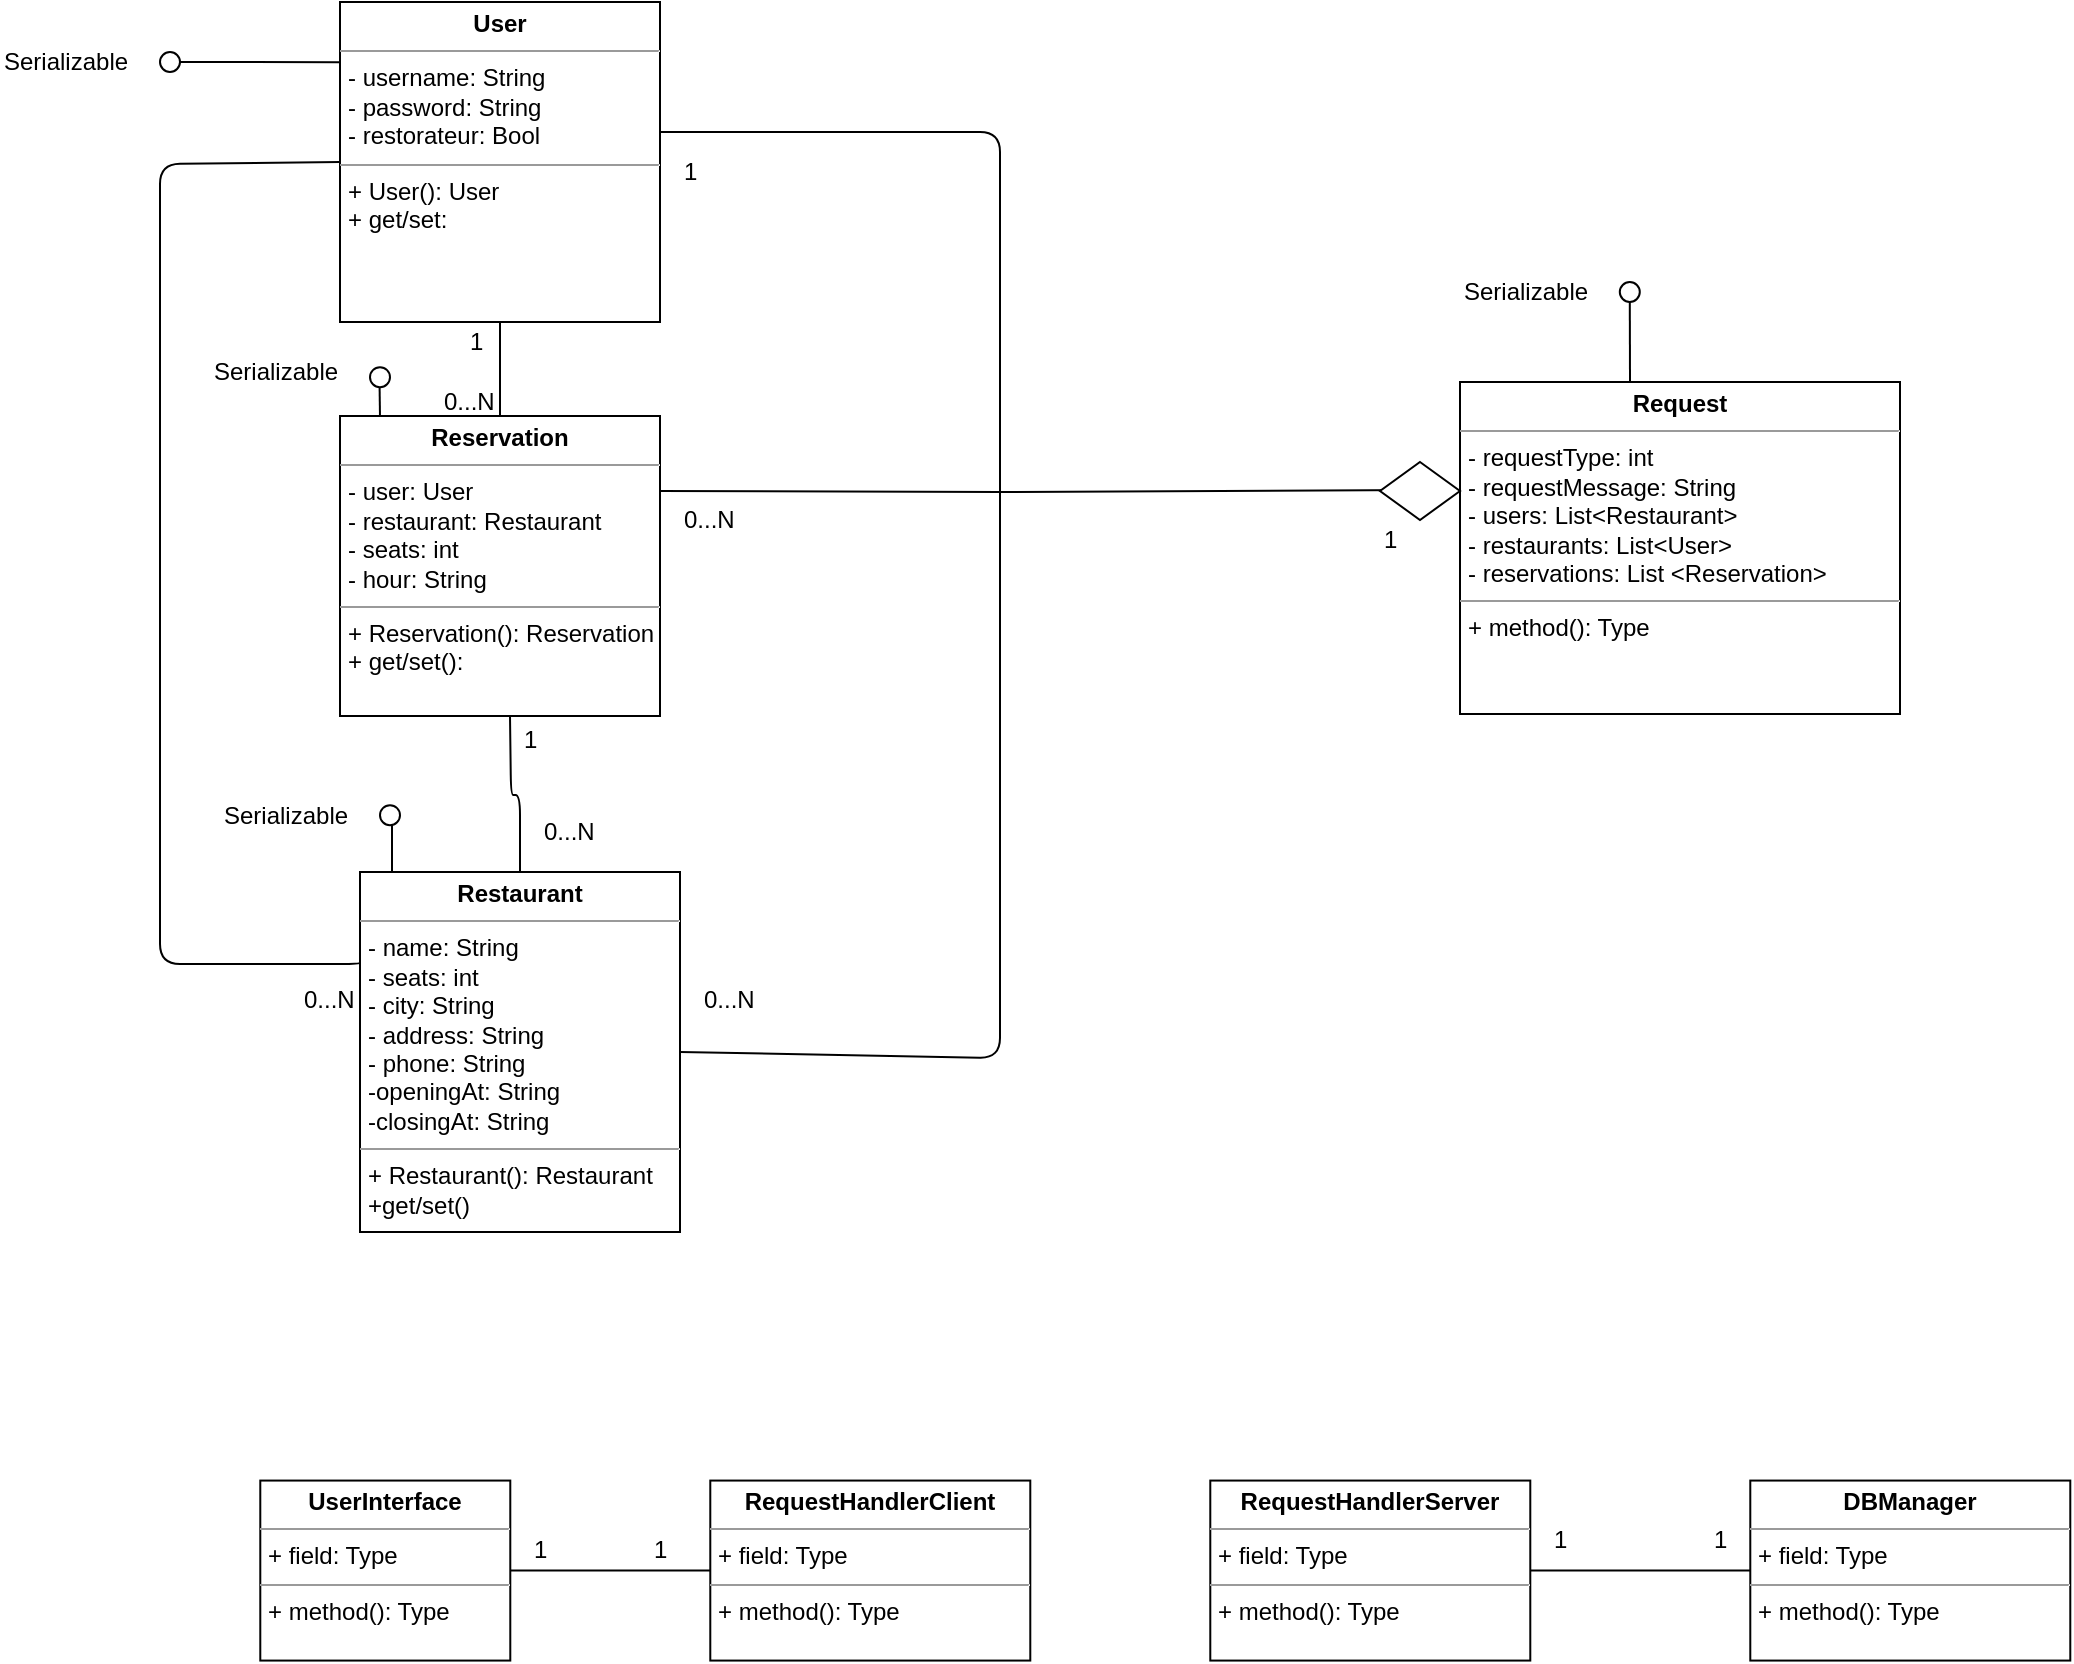 <mxfile version="12.1.0" type="device" pages="1"><diagram id="yLc6R6x-AxKJxe-7IgPR" name="Page-1"><mxGraphModel dx="854" dy="499" grid="1" gridSize="10" guides="1" tooltips="1" connect="1" arrows="1" fold="1" page="1" pageScale="1" pageWidth="827" pageHeight="1169" math="0" shadow="0"><root><mxCell id="0"/><mxCell id="1" parent="0"/><mxCell id="xtg_zEWBpM99QpxzBrqH-1" value="&lt;p style=&quot;margin: 0px ; margin-top: 4px ; text-align: center&quot;&gt;&lt;b&gt;UserInterface&lt;/b&gt;&lt;/p&gt;&lt;hr size=&quot;1&quot;&gt;&lt;p style=&quot;margin: 0px ; margin-left: 4px&quot;&gt;+ field: Type&lt;/p&gt;&lt;hr size=&quot;1&quot;&gt;&lt;p style=&quot;margin: 0px ; margin-left: 4px&quot;&gt;+ method(): Type&lt;/p&gt;" style="verticalAlign=top;align=left;overflow=fill;fontSize=12;fontFamily=Helvetica;html=1;" parent="1" vertex="1"><mxGeometry x="310.143" y="954.286" width="125" height="90" as="geometry"/></mxCell><mxCell id="xtg_zEWBpM99QpxzBrqH-2" value="&lt;p style=&quot;margin: 0px ; margin-top: 4px ; text-align: center&quot;&gt;&lt;b&gt;Reservation&lt;/b&gt;&lt;/p&gt;&lt;hr size=&quot;1&quot;&gt;&lt;p style=&quot;margin: 0px ; margin-left: 4px&quot;&gt;- user: User&lt;br&gt;&lt;/p&gt;&lt;p style=&quot;margin: 0px ; margin-left: 4px&quot;&gt;- restaurant: Restaurant&lt;/p&gt;&lt;p style=&quot;margin: 0px ; margin-left: 4px&quot;&gt;- seats: int&lt;br&gt;&lt;/p&gt;&lt;p style=&quot;margin: 0px ; margin-left: 4px&quot;&gt;- hour: String&lt;br&gt;&lt;/p&gt;&lt;hr size=&quot;1&quot;&gt;&lt;p style=&quot;margin: 0px ; margin-left: 4px&quot;&gt;+ Reservation(): Reservation&lt;/p&gt;&lt;p style=&quot;margin: 0px ; margin-left: 4px&quot;&gt;+ get/set():&lt;br&gt;&lt;/p&gt;" style="verticalAlign=top;align=left;overflow=fill;fontSize=12;fontFamily=Helvetica;html=1;" parent="1" vertex="1"><mxGeometry x="350" y="422" width="160" height="150" as="geometry"/></mxCell><mxCell id="xtg_zEWBpM99QpxzBrqH-3" value="&lt;p style=&quot;margin: 0px ; margin-top: 4px ; text-align: center&quot;&gt;&lt;b&gt;User&lt;/b&gt;&lt;/p&gt;&lt;hr size=&quot;1&quot;&gt;&lt;p style=&quot;margin: 0px ; margin-left: 4px&quot;&gt;- username: String&lt;/p&gt;&lt;p style=&quot;margin: 0px ; margin-left: 4px&quot;&gt;- password: String&lt;/p&gt;&lt;p style=&quot;margin: 0px ; margin-left: 4px&quot;&gt;&lt;span&gt;- restorateur: Bool&lt;/span&gt;&lt;br&gt;&lt;/p&gt;&lt;hr size=&quot;1&quot;&gt;&lt;p style=&quot;margin: 0px ; margin-left: 4px&quot;&gt;+ User(): User&lt;/p&gt;&lt;p style=&quot;margin: 0px ; margin-left: 4px&quot;&gt;+ get/set:&lt;/p&gt;" style="verticalAlign=top;align=left;overflow=fill;fontSize=12;fontFamily=Helvetica;html=1;" parent="1" vertex="1"><mxGeometry x="350" y="215" width="160" height="160" as="geometry"/></mxCell><mxCell id="xtg_zEWBpM99QpxzBrqH-6" value="&lt;p style=&quot;margin: 0px ; margin-top: 4px ; text-align: center&quot;&gt;&lt;b&gt;RequestHandlerClient&lt;/b&gt;&lt;br&gt;&lt;/p&gt;&lt;hr size=&quot;1&quot;&gt;&lt;p style=&quot;margin: 0px ; margin-left: 4px&quot;&gt;+ field: Type&lt;/p&gt;&lt;hr size=&quot;1&quot;&gt;&lt;p style=&quot;margin: 0px ; margin-left: 4px&quot;&gt;+ method(): Type&lt;/p&gt;" style="verticalAlign=top;align=left;overflow=fill;fontSize=12;fontFamily=Helvetica;html=1;" parent="1" vertex="1"><mxGeometry x="535.143" y="954.286" width="160" height="90" as="geometry"/></mxCell><mxCell id="xtg_zEWBpM99QpxzBrqH-7" value="&lt;p style=&quot;margin: 0px ; margin-top: 4px ; text-align: center&quot;&gt;&lt;b&gt;RequestHandlerServer&lt;/b&gt;&lt;br&gt;&lt;/p&gt;&lt;hr size=&quot;1&quot;&gt;&lt;p style=&quot;margin: 0px ; margin-left: 4px&quot;&gt;+ field: Type&lt;/p&gt;&lt;hr size=&quot;1&quot;&gt;&lt;p style=&quot;margin: 0px ; margin-left: 4px&quot;&gt;+ method(): Type&lt;/p&gt;" style="verticalAlign=top;align=left;overflow=fill;fontSize=12;fontFamily=Helvetica;html=1;" parent="1" vertex="1"><mxGeometry x="785.143" y="954.286" width="160" height="90" as="geometry"/></mxCell><mxCell id="xtg_zEWBpM99QpxzBrqH-8" value="&lt;p style=&quot;margin: 0px ; margin-top: 4px ; text-align: center&quot;&gt;&lt;b&gt;DBManager&lt;/b&gt;&lt;br&gt;&lt;/p&gt;&lt;hr size=&quot;1&quot;&gt;&lt;p style=&quot;margin: 0px ; margin-left: 4px&quot;&gt;+ field: Type&lt;/p&gt;&lt;hr size=&quot;1&quot;&gt;&lt;p style=&quot;margin: 0px ; margin-left: 4px&quot;&gt;+ method(): Type&lt;/p&gt;" style="verticalAlign=top;align=left;overflow=fill;fontSize=12;fontFamily=Helvetica;html=1;" parent="1" vertex="1"><mxGeometry x="1055.143" y="954.286" width="160" height="90" as="geometry"/></mxCell><mxCell id="xtg_zEWBpM99QpxzBrqH-20" value="&lt;p style=&quot;margin: 0px ; margin-top: 4px ; text-align: center&quot;&gt;&lt;b&gt;Request&lt;/b&gt;&lt;/p&gt;&lt;hr size=&quot;1&quot;&gt;&lt;p style=&quot;margin: 0px ; margin-left: 4px&quot;&gt;- requestType: int&lt;/p&gt;&lt;p style=&quot;margin: 0px ; margin-left: 4px&quot;&gt;- requestMessage: String&lt;/p&gt;&lt;p style=&quot;margin: 0px ; margin-left: 4px&quot;&gt;- users: List&amp;lt;Restaurant&amp;gt;&lt;/p&gt;&lt;p style=&quot;margin: 0px ; margin-left: 4px&quot;&gt;- restaurants: List&amp;lt;User&amp;gt;&lt;/p&gt;&lt;p style=&quot;margin: 0px ; margin-left: 4px&quot;&gt;- reservations: List &amp;lt;Reservation&amp;gt;&lt;/p&gt;&lt;hr size=&quot;1&quot;&gt;&lt;p style=&quot;margin: 0px ; margin-left: 4px&quot;&gt;+ method(): Type&lt;/p&gt;" style="verticalAlign=top;align=left;overflow=fill;fontSize=12;fontFamily=Helvetica;html=1;" parent="1" vertex="1"><mxGeometry x="910" y="405" width="220" height="166" as="geometry"/></mxCell><mxCell id="xtg_zEWBpM99QpxzBrqH-26" value="&lt;p style=&quot;margin: 0px ; margin-top: 4px ; text-align: center&quot;&gt;&lt;b&gt;Restaurant&lt;/b&gt;&lt;/p&gt;&lt;hr size=&quot;1&quot;&gt;&lt;p style=&quot;margin: 0px ; margin-left: 4px&quot;&gt;- name: String&lt;/p&gt;&lt;p style=&quot;margin: 0px ; margin-left: 4px&quot;&gt;- seats: int&lt;/p&gt;&lt;p style=&quot;margin: 0px ; margin-left: 4px&quot;&gt;- city: String&lt;/p&gt;&lt;p style=&quot;margin: 0px ; margin-left: 4px&quot;&gt;- address: String&lt;/p&gt;&lt;p style=&quot;margin: 0px ; margin-left: 4px&quot;&gt;- phone: String&lt;/p&gt;&lt;p style=&quot;margin: 0px ; margin-left: 4px&quot;&gt;-openingAt: String&lt;/p&gt;&lt;p style=&quot;margin: 0px ; margin-left: 4px&quot;&gt;-closingAt: String&lt;br&gt;&lt;/p&gt;&lt;hr size=&quot;1&quot;&gt;&lt;p style=&quot;margin: 0px ; margin-left: 4px&quot;&gt;+ Restaurant(): Restaurant&lt;/p&gt;&lt;p style=&quot;margin: 0px ; margin-left: 4px&quot;&gt;+get/set()&lt;br&gt;&lt;/p&gt;" style="verticalAlign=top;align=left;overflow=fill;fontSize=12;fontFamily=Helvetica;html=1;" parent="1" vertex="1"><mxGeometry x="360" y="650" width="160" height="180" as="geometry"/></mxCell><mxCell id="G6OeGGX5CA-DRy3yFy3d-2" value="" style="endArrow=none;html=1;exitX=1;exitY=0.5;exitDx=0;exitDy=0;entryX=0;entryY=0.5;entryDx=0;entryDy=0;" parent="1" source="xtg_zEWBpM99QpxzBrqH-1" target="xtg_zEWBpM99QpxzBrqH-6" edge="1"><mxGeometry width="50" height="50" relative="1" as="geometry"><mxPoint x="115.143" y="1654.286" as="sourcePoint"/><mxPoint x="165.143" y="1604.286" as="targetPoint"/><Array as="points"/></mxGeometry></mxCell><mxCell id="G6OeGGX5CA-DRy3yFy3d-3" value="1" style="text;html=1;resizable=0;points=[];autosize=1;align=left;verticalAlign=top;spacingTop=-4;" parent="1" vertex="1"><mxGeometry x="445.143" y="979.286" width="20" height="20" as="geometry"/></mxCell><mxCell id="G6OeGGX5CA-DRy3yFy3d-4" value="1" style="text;html=1;resizable=0;points=[];autosize=1;align=left;verticalAlign=top;spacingTop=-4;" parent="1" vertex="1"><mxGeometry x="505.143" y="979.286" width="20" height="20" as="geometry"/></mxCell><mxCell id="G6OeGGX5CA-DRy3yFy3d-5" value="" style="endArrow=none;html=1;exitX=1;exitY=0.5;exitDx=0;exitDy=0;entryX=0;entryY=0.5;entryDx=0;entryDy=0;" parent="1" source="xtg_zEWBpM99QpxzBrqH-7" target="xtg_zEWBpM99QpxzBrqH-8" edge="1"><mxGeometry width="50" height="50" relative="1" as="geometry"><mxPoint x="965.143" y="1014.286" as="sourcePoint"/><mxPoint x="1015.143" y="964.286" as="targetPoint"/></mxGeometry></mxCell><mxCell id="G6OeGGX5CA-DRy3yFy3d-6" value="1" style="text;html=1;resizable=0;points=[];autosize=1;align=left;verticalAlign=top;spacingTop=-4;" parent="1" vertex="1"><mxGeometry x="955.143" y="974.286" width="20" height="20" as="geometry"/></mxCell><mxCell id="G6OeGGX5CA-DRy3yFy3d-7" value="1" style="text;html=1;resizable=0;points=[];autosize=1;align=left;verticalAlign=top;spacingTop=-4;" parent="1" vertex="1"><mxGeometry x="1035.143" y="974.286" width="20" height="20" as="geometry"/></mxCell><mxCell id="G6OeGGX5CA-DRy3yFy3d-11" value="" style="endArrow=none;html=1;exitX=0;exitY=0.5;exitDx=0;exitDy=0;entryX=0;entryY=0.25;entryDx=0;entryDy=0;edgeStyle=orthogonalEdgeStyle;" parent="1" source="xtg_zEWBpM99QpxzBrqH-3" target="xtg_zEWBpM99QpxzBrqH-26" edge="1"><mxGeometry width="50" height="50" relative="1" as="geometry"><mxPoint x="230" y="450" as="sourcePoint"/><mxPoint x="280" y="400" as="targetPoint"/><Array as="points"><mxPoint x="260" y="296"/><mxPoint x="260" y="696"/></Array></mxGeometry></mxCell><mxCell id="G6OeGGX5CA-DRy3yFy3d-15" value="" style="endArrow=none;html=1;entryX=0.5;entryY=1;entryDx=0;entryDy=0;exitX=0.5;exitY=0;exitDx=0;exitDy=0;" parent="1" source="xtg_zEWBpM99QpxzBrqH-2" target="xtg_zEWBpM99QpxzBrqH-3" edge="1"><mxGeometry width="50" height="50" relative="1" as="geometry"><mxPoint x="180" y="430" as="sourcePoint"/><mxPoint x="-180" y="810" as="targetPoint"/><Array as="points"><mxPoint x="430" y="400"/></Array></mxGeometry></mxCell><mxCell id="G6OeGGX5CA-DRy3yFy3d-31" value="" style="endArrow=none;html=1;" parent="1" edge="1"><mxGeometry width="50" height="50" relative="1" as="geometry"><mxPoint x="510" y="280" as="sourcePoint"/><mxPoint x="680" y="460" as="targetPoint"/><Array as="points"><mxPoint x="680" y="280"/></Array></mxGeometry></mxCell><mxCell id="G6OeGGX5CA-DRy3yFy3d-32" value="" style="endArrow=none;html=1;exitX=1;exitY=0.5;exitDx=0;exitDy=0;" parent="1" source="xtg_zEWBpM99QpxzBrqH-26" edge="1"><mxGeometry width="50" height="50" relative="1" as="geometry"><mxPoint x="680" y="800" as="sourcePoint"/><mxPoint x="680" y="460" as="targetPoint"/><Array as="points"><mxPoint x="680" y="743"/></Array></mxGeometry></mxCell><mxCell id="G6OeGGX5CA-DRy3yFy3d-34" value="" style="endArrow=none;html=1;" parent="1" edge="1"><mxGeometry width="50" height="50" relative="1" as="geometry"><mxPoint x="680" y="460" as="sourcePoint"/><mxPoint x="890" y="459" as="targetPoint"/><Array as="points"/></mxGeometry></mxCell><mxCell id="G6OeGGX5CA-DRy3yFy3d-35" value="" style="rhombus;whiteSpace=wrap;html=1;" parent="1" vertex="1"><mxGeometry x="870" y="445" width="40" height="29" as="geometry"/></mxCell><mxCell id="G6OeGGX5CA-DRy3yFy3d-37" value="" style="endArrow=none;html=1;exitX=0.5;exitY=0;exitDx=0;exitDy=0;edgeStyle=orthogonalEdgeStyle;" parent="1" source="xtg_zEWBpM99QpxzBrqH-26" edge="1"><mxGeometry width="50" height="50" relative="1" as="geometry"><mxPoint x="385" y="622" as="sourcePoint"/><mxPoint x="435" y="572" as="targetPoint"/></mxGeometry></mxCell><mxCell id="G6OeGGX5CA-DRy3yFy3d-38" value="" style="endArrow=none;html=1;exitX=1;exitY=0.25;exitDx=0;exitDy=0;" parent="1" source="xtg_zEWBpM99QpxzBrqH-2" edge="1"><mxGeometry width="50" height="50" relative="1" as="geometry"><mxPoint x="510" y="509.5" as="sourcePoint"/><mxPoint x="680" y="460" as="targetPoint"/></mxGeometry></mxCell><mxCell id="G6OeGGX5CA-DRy3yFy3d-41" value="0...N" style="text;html=1;resizable=0;points=[];autosize=1;align=left;verticalAlign=top;spacingTop=-4;" parent="1" vertex="1"><mxGeometry x="330" y="704" width="40" height="20" as="geometry"/></mxCell><mxCell id="G6OeGGX5CA-DRy3yFy3d-42" value="1" style="text;html=1;resizable=0;points=[];autosize=1;align=left;verticalAlign=top;spacingTop=-4;" parent="1" vertex="1"><mxGeometry x="440" y="574" width="20" height="20" as="geometry"/></mxCell><mxCell id="G6OeGGX5CA-DRy3yFy3d-43" value="0...N" style="text;html=1;resizable=0;points=[];autosize=1;align=left;verticalAlign=top;spacingTop=-4;" parent="1" vertex="1"><mxGeometry x="450" y="620" width="40" height="20" as="geometry"/></mxCell><mxCell id="G6OeGGX5CA-DRy3yFy3d-44" value="1" style="text;html=1;resizable=0;points=[];autosize=1;align=left;verticalAlign=top;spacingTop=-4;" parent="1" vertex="1"><mxGeometry x="413" y="375" width="20" height="20" as="geometry"/></mxCell><mxCell id="G6OeGGX5CA-DRy3yFy3d-45" value="0...N" style="text;html=1;resizable=0;points=[];autosize=1;align=left;verticalAlign=top;spacingTop=-4;" parent="1" vertex="1"><mxGeometry x="400" y="405" width="40" height="20" as="geometry"/></mxCell><mxCell id="G6OeGGX5CA-DRy3yFy3d-46" value="1" style="text;html=1;resizable=0;points=[];autosize=1;align=left;verticalAlign=top;spacingTop=-4;" parent="1" vertex="1"><mxGeometry x="520" y="290" width="20" height="20" as="geometry"/></mxCell><mxCell id="G6OeGGX5CA-DRy3yFy3d-47" value="0...N" style="text;html=1;resizable=0;points=[];autosize=1;align=left;verticalAlign=top;spacingTop=-4;" parent="1" vertex="1"><mxGeometry x="520" y="464" width="40" height="20" as="geometry"/></mxCell><mxCell id="G6OeGGX5CA-DRy3yFy3d-48" value="0...N" style="text;html=1;resizable=0;points=[];autosize=1;align=left;verticalAlign=top;spacingTop=-4;" parent="1" vertex="1"><mxGeometry x="530" y="704" width="40" height="20" as="geometry"/></mxCell><mxCell id="G6OeGGX5CA-DRy3yFy3d-49" value="1" style="text;html=1;resizable=0;points=[];autosize=1;align=left;verticalAlign=top;spacingTop=-4;" parent="1" vertex="1"><mxGeometry x="870" y="474" width="20" height="20" as="geometry"/></mxCell><mxCell id="G6OeGGX5CA-DRy3yFy3d-58" value="" style="group" parent="1" vertex="1" connectable="0"><mxGeometry x="180" y="235" width="90" height="20" as="geometry"/></mxCell><mxCell id="G6OeGGX5CA-DRy3yFy3d-52" value="" style="ellipse;whiteSpace=wrap;html=1;fontFamily=Helvetica;fontSize=12;fontColor=#000000;align=center;strokeColor=#000000;fillColor=#ffffff;points=[];aspect=fixed;resizable=0;rotation=-90;" parent="G6OeGGX5CA-DRy3yFy3d-58" vertex="1"><mxGeometry x="80" y="5" width="10" height="10" as="geometry"/></mxCell><mxCell id="G6OeGGX5CA-DRy3yFy3d-53" value="Serializable" style="text;html=1;resizable=0;points=[];autosize=1;align=left;verticalAlign=top;spacingTop=-4;" parent="G6OeGGX5CA-DRy3yFy3d-58" vertex="1"><mxGeometry width="80" height="20" as="geometry"/></mxCell><mxCell id="G6OeGGX5CA-DRy3yFy3d-50" value="" style="rounded=0;orthogonalLoop=1;jettySize=auto;html=1;endArrow=none;endFill=0;exitX=0;exitY=0.188;exitDx=0;exitDy=0;exitPerimeter=0;" parent="1" source="xtg_zEWBpM99QpxzBrqH-3" target="G6OeGGX5CA-DRy3yFy3d-52" edge="1"><mxGeometry relative="1" as="geometry"><mxPoint x="140" y="10" as="sourcePoint"/></mxGeometry></mxCell><mxCell id="G6OeGGX5CA-DRy3yFy3d-59" value="" style="group" parent="1" vertex="1" connectable="0"><mxGeometry x="909.9" y="350" width="90" height="20" as="geometry"/></mxCell><mxCell id="G6OeGGX5CA-DRy3yFy3d-60" value="" style="ellipse;whiteSpace=wrap;html=1;fontFamily=Helvetica;fontSize=12;fontColor=#000000;align=center;strokeColor=#000000;fillColor=#ffffff;points=[];aspect=fixed;resizable=0;rotation=-90;" parent="G6OeGGX5CA-DRy3yFy3d-59" vertex="1"><mxGeometry x="80" y="5" width="10" height="10" as="geometry"/></mxCell><mxCell id="G6OeGGX5CA-DRy3yFy3d-61" value="Serializable" style="text;html=1;resizable=0;points=[];autosize=1;align=left;verticalAlign=top;spacingTop=-4;" parent="G6OeGGX5CA-DRy3yFy3d-59" vertex="1"><mxGeometry width="80" height="20" as="geometry"/></mxCell><mxCell id="G6OeGGX5CA-DRy3yFy3d-62" value="" style="group" parent="1" vertex="1" connectable="0"><mxGeometry x="290" y="611.6" width="90" height="20" as="geometry"/></mxCell><mxCell id="G6OeGGX5CA-DRy3yFy3d-63" value="" style="ellipse;whiteSpace=wrap;html=1;fontFamily=Helvetica;fontSize=12;fontColor=#000000;align=center;strokeColor=#000000;fillColor=#ffffff;points=[];aspect=fixed;resizable=0;rotation=-90;" parent="G6OeGGX5CA-DRy3yFy3d-62" vertex="1"><mxGeometry x="80" y="5" width="10" height="10" as="geometry"/></mxCell><mxCell id="G6OeGGX5CA-DRy3yFy3d-64" value="Serializable" style="text;html=1;resizable=0;points=[];autosize=1;align=left;verticalAlign=top;spacingTop=-4;" parent="G6OeGGX5CA-DRy3yFy3d-62" vertex="1"><mxGeometry width="80" height="20" as="geometry"/></mxCell><mxCell id="G6OeGGX5CA-DRy3yFy3d-65" value="" style="group" parent="1" vertex="1" connectable="0"><mxGeometry x="285" y="390.1" width="90" height="20" as="geometry"/></mxCell><mxCell id="G6OeGGX5CA-DRy3yFy3d-66" value="" style="ellipse;whiteSpace=wrap;html=1;fontFamily=Helvetica;fontSize=12;fontColor=#000000;align=center;strokeColor=#000000;fillColor=#ffffff;points=[];aspect=fixed;resizable=0;rotation=-90;" parent="G6OeGGX5CA-DRy3yFy3d-65" vertex="1"><mxGeometry x="80" y="7.5" width="10" height="10" as="geometry"/></mxCell><mxCell id="G6OeGGX5CA-DRy3yFy3d-67" value="Serializable" style="text;html=1;resizable=0;points=[];autosize=1;align=left;verticalAlign=top;spacingTop=-4;" parent="G6OeGGX5CA-DRy3yFy3d-65" vertex="1"><mxGeometry width="80" height="20" as="geometry"/></mxCell><mxCell id="G6OeGGX5CA-DRy3yFy3d-68" value="" style="endArrow=none;html=1;" parent="1" target="G6OeGGX5CA-DRy3yFy3d-60" edge="1"><mxGeometry width="50" height="50" relative="1" as="geometry"><mxPoint x="995" y="404.8" as="sourcePoint"/><mxPoint x="1045" y="354.8" as="targetPoint"/></mxGeometry></mxCell><mxCell id="G6OeGGX5CA-DRy3yFy3d-69" value="" style="endArrow=none;html=1;" parent="1" edge="1"><mxGeometry width="50" height="50" relative="1" as="geometry"><mxPoint x="370" y="422.5" as="sourcePoint"/><mxPoint x="369.8" y="407.5" as="targetPoint"/></mxGeometry></mxCell><mxCell id="G6OeGGX5CA-DRy3yFy3d-70" value="" style="endArrow=none;html=1;entryX=0.06;entryY=0.6;entryDx=0;entryDy=0;entryPerimeter=0;exitX=0.1;exitY=0;exitDx=0;exitDy=0;exitPerimeter=0;" parent="1" source="xtg_zEWBpM99QpxzBrqH-26" target="G6OeGGX5CA-DRy3yFy3d-63" edge="1"><mxGeometry width="50" height="50" relative="1" as="geometry"><mxPoint x="360" y="650" as="sourcePoint"/><mxPoint x="410" y="600" as="targetPoint"/></mxGeometry></mxCell></root></mxGraphModel></diagram></mxfile>